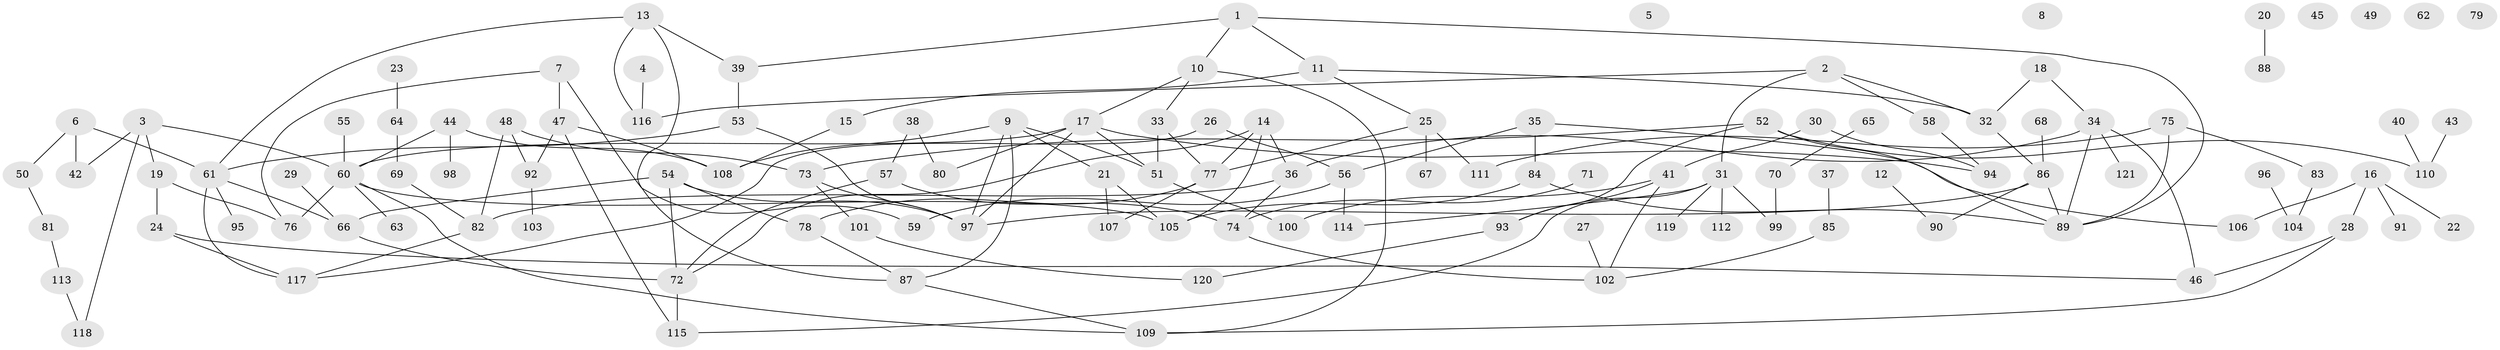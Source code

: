 // coarse degree distribution, {8: 0.047619047619047616, 4: 0.13095238095238096, 1: 0.27380952380952384, 0: 0.07142857142857142, 3: 0.14285714285714285, 6: 0.07142857142857142, 2: 0.15476190476190477, 5: 0.09523809523809523, 7: 0.011904761904761904}
// Generated by graph-tools (version 1.1) at 2025/16/03/04/25 18:16:44]
// undirected, 121 vertices, 162 edges
graph export_dot {
graph [start="1"]
  node [color=gray90,style=filled];
  1;
  2;
  3;
  4;
  5;
  6;
  7;
  8;
  9;
  10;
  11;
  12;
  13;
  14;
  15;
  16;
  17;
  18;
  19;
  20;
  21;
  22;
  23;
  24;
  25;
  26;
  27;
  28;
  29;
  30;
  31;
  32;
  33;
  34;
  35;
  36;
  37;
  38;
  39;
  40;
  41;
  42;
  43;
  44;
  45;
  46;
  47;
  48;
  49;
  50;
  51;
  52;
  53;
  54;
  55;
  56;
  57;
  58;
  59;
  60;
  61;
  62;
  63;
  64;
  65;
  66;
  67;
  68;
  69;
  70;
  71;
  72;
  73;
  74;
  75;
  76;
  77;
  78;
  79;
  80;
  81;
  82;
  83;
  84;
  85;
  86;
  87;
  88;
  89;
  90;
  91;
  92;
  93;
  94;
  95;
  96;
  97;
  98;
  99;
  100;
  101;
  102;
  103;
  104;
  105;
  106;
  107;
  108;
  109;
  110;
  111;
  112;
  113;
  114;
  115;
  116;
  117;
  118;
  119;
  120;
  121;
  1 -- 10;
  1 -- 11;
  1 -- 39;
  1 -- 89;
  2 -- 31;
  2 -- 32;
  2 -- 58;
  2 -- 116;
  3 -- 19;
  3 -- 42;
  3 -- 60;
  3 -- 118;
  4 -- 116;
  6 -- 42;
  6 -- 50;
  6 -- 61;
  7 -- 47;
  7 -- 59;
  7 -- 76;
  9 -- 21;
  9 -- 51;
  9 -- 87;
  9 -- 97;
  9 -- 108;
  10 -- 17;
  10 -- 33;
  10 -- 109;
  11 -- 15;
  11 -- 25;
  11 -- 32;
  12 -- 90;
  13 -- 39;
  13 -- 61;
  13 -- 87;
  13 -- 116;
  14 -- 36;
  14 -- 72;
  14 -- 77;
  14 -- 105;
  15 -- 108;
  16 -- 22;
  16 -- 28;
  16 -- 91;
  16 -- 106;
  17 -- 51;
  17 -- 60;
  17 -- 80;
  17 -- 94;
  17 -- 97;
  18 -- 32;
  18 -- 34;
  19 -- 24;
  19 -- 76;
  20 -- 88;
  21 -- 105;
  21 -- 107;
  23 -- 64;
  24 -- 46;
  24 -- 117;
  25 -- 67;
  25 -- 77;
  25 -- 111;
  26 -- 56;
  26 -- 117;
  27 -- 102;
  28 -- 46;
  28 -- 109;
  29 -- 66;
  30 -- 41;
  30 -- 94;
  31 -- 99;
  31 -- 112;
  31 -- 114;
  31 -- 115;
  31 -- 119;
  32 -- 86;
  33 -- 51;
  33 -- 77;
  34 -- 36;
  34 -- 46;
  34 -- 89;
  34 -- 121;
  35 -- 56;
  35 -- 84;
  35 -- 106;
  36 -- 74;
  36 -- 82;
  37 -- 85;
  38 -- 57;
  38 -- 80;
  39 -- 53;
  40 -- 110;
  41 -- 93;
  41 -- 100;
  41 -- 102;
  43 -- 110;
  44 -- 60;
  44 -- 98;
  44 -- 108;
  47 -- 92;
  47 -- 108;
  47 -- 115;
  48 -- 73;
  48 -- 82;
  48 -- 92;
  50 -- 81;
  51 -- 100;
  52 -- 73;
  52 -- 89;
  52 -- 93;
  52 -- 110;
  53 -- 61;
  53 -- 97;
  54 -- 66;
  54 -- 72;
  54 -- 78;
  54 -- 97;
  55 -- 60;
  56 -- 59;
  56 -- 114;
  57 -- 72;
  57 -- 74;
  58 -- 94;
  60 -- 63;
  60 -- 76;
  60 -- 105;
  60 -- 109;
  61 -- 66;
  61 -- 95;
  61 -- 117;
  64 -- 69;
  65 -- 70;
  66 -- 72;
  68 -- 86;
  69 -- 82;
  70 -- 99;
  71 -- 74;
  72 -- 115;
  73 -- 97;
  73 -- 101;
  74 -- 102;
  75 -- 83;
  75 -- 89;
  75 -- 111;
  77 -- 78;
  77 -- 107;
  78 -- 87;
  81 -- 113;
  82 -- 117;
  83 -- 104;
  84 -- 89;
  84 -- 105;
  85 -- 102;
  86 -- 89;
  86 -- 90;
  86 -- 97;
  87 -- 109;
  92 -- 103;
  93 -- 120;
  96 -- 104;
  101 -- 120;
  113 -- 118;
}
